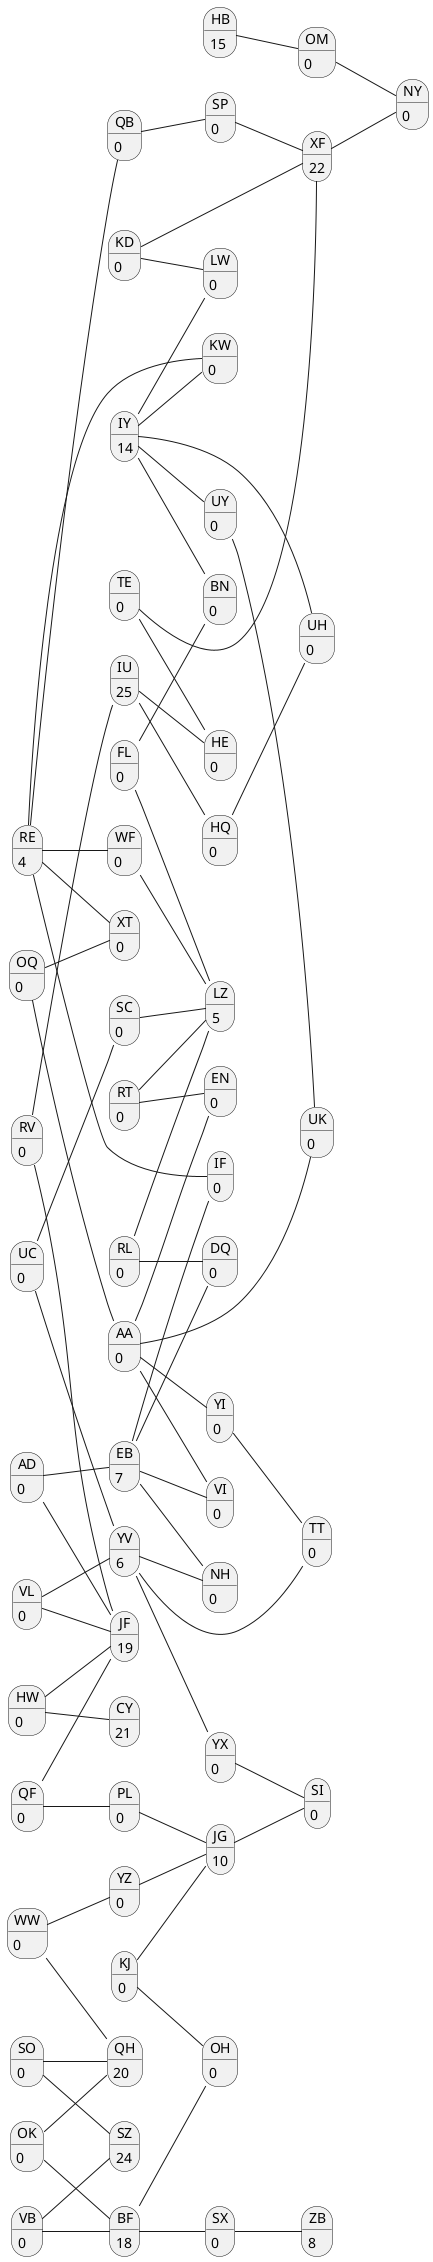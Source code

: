 @startuml Day16_example

left to right direction
skinparam roundCorner 30

object RT {
	0
}
object VB {
	0
}
object AD {
	0
}
object RE {
	4
}
object RL {
	0
}
object OK {
	0
}
object RV {
	0
}
object TE {
	0
}
object WW {
	0
}
object HB {
	15
}
object IY {
	14
}
object QF {
	0
}
object YZ {
	0
}
object QB {
	0
}
object SO {
	0
}
object EB {
	7
}
object VL {
	0
}
object BF {
	18
}
object UC {
	0
}
object OQ {
	0
}
object YV {
	6
}
object KJ {
	0
}
object QH {
	20
}
object KW {
	0
}
object PL {
	0
}
object DQ {
	0
}
object AA {
	0
}
object XT {
	0
}
object SZ {
	24
}
object IU {
	25
}
object OM {
	0
}
object YX {
	0
}
object SX {
	0
}
object KD {
	0
}
object SP {
	0
}
object UY {
	0
}
object XF {
	22
}
object SC {
	0
}
object UK {
	0
}
object LW {
	0
}
object FL {
	0
}
object VI {
	0
}
object HW {
	0
}
object YI {
	0
}
object HE {
	0
}
object JG {
	10
}
object BN {
	0
}
object IF {
	0
}
object JF {
	19
}
object SI {
	0
}
object WF {
	0
}
object HQ {
	0
}
object LZ {
	5
}
object UH {
	0
}
object CY {
	21
}
object NH {
	0
}
object TT {
	0
}
object OH {
	0
}
object EN {
	0
}
object NY {
	0
}
object ZB {
	8
}

RT -- EN 
RT -- LZ
VB -- SZ
VB -- BF
AD -- EB
AD -- JF
RE -- QB
RE -- IF
RE -- XT
RE -- WF
RE -- KW
RL -- DQ
RL -- LZ
OK -- QH
OK -- BF
RV -- IU
RV -- JF
TE -- HE
TE -- XF
WW -- QH
WW -- YZ
HB -- OM
IY -- UH
IY -- KW
IY -- BN
IY -- LW
IY -- UY
QF -- JF
QF -- PL
YZ -- JG
QB -- SP
SO -- QH
SO -- SZ
EB -- IF
EB -- NH
EB -- VI
EB -- DQ
VL -- JF
VL -- YV
BF -- OH
BF -- SX
UC -- SC
UC -- YV
OQ -- XT
OQ -- AA
YV -- YX
YV -- TT
YV -- NH
KJ -- OH
KJ -- JG
PL -- JG
AA -- YI
AA -- EN
AA -- UK
AA -- VI
IU -- HE
IU -- HQ
OM -- NY
YX -- SI
SX -- ZB
KD -- XF
KD -- LW
SP -- XF
UY -- UK
XF -- NY
SC -- LZ
FL -- BN
FL -- LZ
HW -- JF
HW -- CY
YI -- TT
JG -- SI
WF -- LZ
HQ -- UH



@enduml